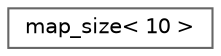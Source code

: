 digraph "类继承关系图"
{
 // LATEX_PDF_SIZE
  bgcolor="transparent";
  edge [fontname=Helvetica,fontsize=10,labelfontname=Helvetica,labelfontsize=10];
  node [fontname=Helvetica,fontsize=10,shape=box,height=0.2,width=0.4];
  rankdir="LR";
  Node0 [id="Node000000",label="map_size\< 10 \>",height=0.2,width=0.4,color="grey40", fillcolor="white", style="filled",URL="$structmap__size_3_0110_01_4.html",tooltip=" "];
}
